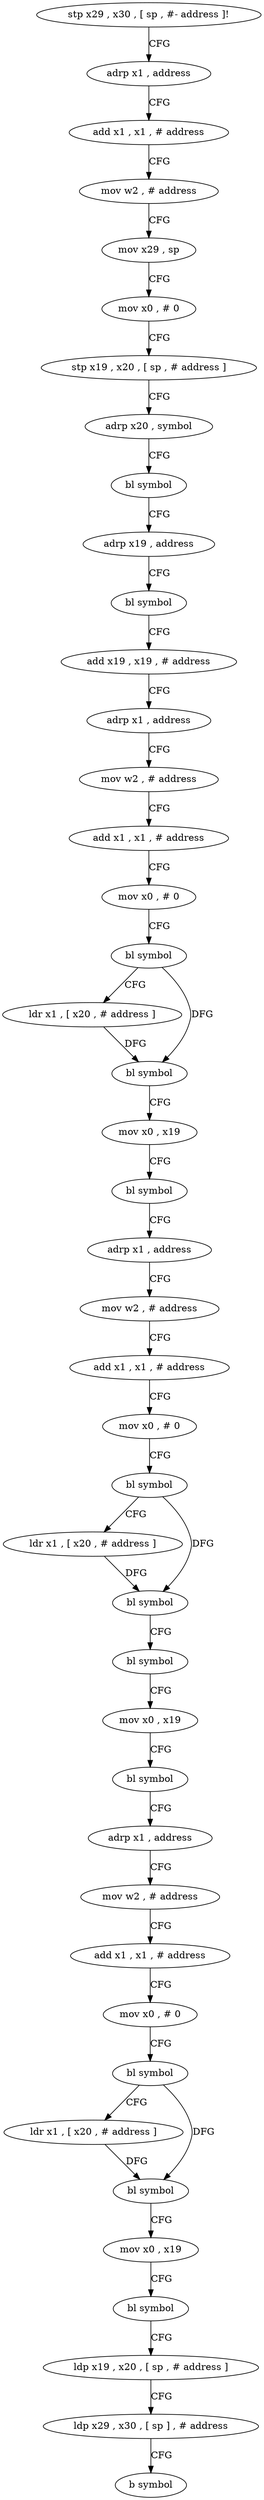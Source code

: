 digraph "func" {
"4217176" [label = "stp x29 , x30 , [ sp , #- address ]!" ]
"4217180" [label = "adrp x1 , address" ]
"4217184" [label = "add x1 , x1 , # address" ]
"4217188" [label = "mov w2 , # address" ]
"4217192" [label = "mov x29 , sp" ]
"4217196" [label = "mov x0 , # 0" ]
"4217200" [label = "stp x19 , x20 , [ sp , # address ]" ]
"4217204" [label = "adrp x20 , symbol" ]
"4217208" [label = "bl symbol" ]
"4217212" [label = "adrp x19 , address" ]
"4217216" [label = "bl symbol" ]
"4217220" [label = "add x19 , x19 , # address" ]
"4217224" [label = "adrp x1 , address" ]
"4217228" [label = "mov w2 , # address" ]
"4217232" [label = "add x1 , x1 , # address" ]
"4217236" [label = "mov x0 , # 0" ]
"4217240" [label = "bl symbol" ]
"4217244" [label = "ldr x1 , [ x20 , # address ]" ]
"4217248" [label = "bl symbol" ]
"4217252" [label = "mov x0 , x19" ]
"4217256" [label = "bl symbol" ]
"4217260" [label = "adrp x1 , address" ]
"4217264" [label = "mov w2 , # address" ]
"4217268" [label = "add x1 , x1 , # address" ]
"4217272" [label = "mov x0 , # 0" ]
"4217276" [label = "bl symbol" ]
"4217280" [label = "ldr x1 , [ x20 , # address ]" ]
"4217284" [label = "bl symbol" ]
"4217288" [label = "bl symbol" ]
"4217292" [label = "mov x0 , x19" ]
"4217296" [label = "bl symbol" ]
"4217300" [label = "adrp x1 , address" ]
"4217304" [label = "mov w2 , # address" ]
"4217308" [label = "add x1 , x1 , # address" ]
"4217312" [label = "mov x0 , # 0" ]
"4217316" [label = "bl symbol" ]
"4217320" [label = "ldr x1 , [ x20 , # address ]" ]
"4217324" [label = "bl symbol" ]
"4217328" [label = "mov x0 , x19" ]
"4217332" [label = "bl symbol" ]
"4217336" [label = "ldp x19 , x20 , [ sp , # address ]" ]
"4217340" [label = "ldp x29 , x30 , [ sp ] , # address" ]
"4217344" [label = "b symbol" ]
"4217176" -> "4217180" [ label = "CFG" ]
"4217180" -> "4217184" [ label = "CFG" ]
"4217184" -> "4217188" [ label = "CFG" ]
"4217188" -> "4217192" [ label = "CFG" ]
"4217192" -> "4217196" [ label = "CFG" ]
"4217196" -> "4217200" [ label = "CFG" ]
"4217200" -> "4217204" [ label = "CFG" ]
"4217204" -> "4217208" [ label = "CFG" ]
"4217208" -> "4217212" [ label = "CFG" ]
"4217212" -> "4217216" [ label = "CFG" ]
"4217216" -> "4217220" [ label = "CFG" ]
"4217220" -> "4217224" [ label = "CFG" ]
"4217224" -> "4217228" [ label = "CFG" ]
"4217228" -> "4217232" [ label = "CFG" ]
"4217232" -> "4217236" [ label = "CFG" ]
"4217236" -> "4217240" [ label = "CFG" ]
"4217240" -> "4217244" [ label = "CFG" ]
"4217240" -> "4217248" [ label = "DFG" ]
"4217244" -> "4217248" [ label = "DFG" ]
"4217248" -> "4217252" [ label = "CFG" ]
"4217252" -> "4217256" [ label = "CFG" ]
"4217256" -> "4217260" [ label = "CFG" ]
"4217260" -> "4217264" [ label = "CFG" ]
"4217264" -> "4217268" [ label = "CFG" ]
"4217268" -> "4217272" [ label = "CFG" ]
"4217272" -> "4217276" [ label = "CFG" ]
"4217276" -> "4217280" [ label = "CFG" ]
"4217276" -> "4217284" [ label = "DFG" ]
"4217280" -> "4217284" [ label = "DFG" ]
"4217284" -> "4217288" [ label = "CFG" ]
"4217288" -> "4217292" [ label = "CFG" ]
"4217292" -> "4217296" [ label = "CFG" ]
"4217296" -> "4217300" [ label = "CFG" ]
"4217300" -> "4217304" [ label = "CFG" ]
"4217304" -> "4217308" [ label = "CFG" ]
"4217308" -> "4217312" [ label = "CFG" ]
"4217312" -> "4217316" [ label = "CFG" ]
"4217316" -> "4217320" [ label = "CFG" ]
"4217316" -> "4217324" [ label = "DFG" ]
"4217320" -> "4217324" [ label = "DFG" ]
"4217324" -> "4217328" [ label = "CFG" ]
"4217328" -> "4217332" [ label = "CFG" ]
"4217332" -> "4217336" [ label = "CFG" ]
"4217336" -> "4217340" [ label = "CFG" ]
"4217340" -> "4217344" [ label = "CFG" ]
}
